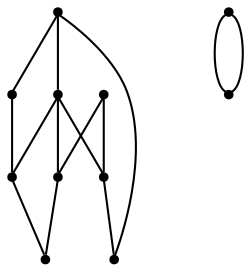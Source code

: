 graph {
  node [shape=point,comment="{\"directed\":false,\"doi\":\"10.1007/978-3-642-25878-7_39\",\"figure\":\"2 (1)\"}"]

  v0 [pos="823.5797885330217,1535.508018150674"]
  v1 [pos="823.5797885330217,1466.7346176186586"]
  v2 [pos="823.5797885330217,1397.9612170866433"]
  v3 [pos="754.7594264186843,1466.7346176186584"]
  v4 [pos="754.7594264186843,1397.9612170866433"]
  v5 [pos="685.9411959364272,1535.508018150674"]
  v6 [pos="685.9411959364271,1466.7346176186584"]
  v7 [pos="685.9411959364272,1397.9612170866433"]
  v8 [pos="754.7594264186843,1329.1876893778235"]
  v9 [pos="789.1692813679601,1604.2858698708442"]
  v10 [pos="720.3499532542587,1604.2858698708442"]

  v0 -- v1 [id="-1",pos="823.5797885330217,1535.508018150674 823.8217764972472,1514.5299499062132 825.9985864515344,1511.871191632784 827.4498142979953,1511.6294285275612 823.5797885330217,1466.7346176186586 823.5797885330217,1466.7346176186586 823.5797885330217,1466.7346176186586"]
  v10 -- v9 [id="-2",pos="720.3499532542587,1604.2858698708442 582.710135764603,1604.2857426940398 582.710135764603,1604.2857426940398 582.710135764603,1604.2857426940398 582.710135764603,1260.4100920112621 582.710135764603,1260.4100920112621 582.710135764603,1260.4100920112621 926.8108487048459,1260.4100920112621 926.8108487048459,1260.4100920112621 926.8108487048459,1260.4100920112621 926.8108487048459,1604.2857426940398 926.8108487048459,1604.2857426940398 926.8108487048459,1604.2857426940398 789.1692813679601,1604.2858698708442 789.1692813679601,1604.2858698708442 789.1692813679601,1604.2858698708442"]
  v6 -- v5 [id="-3",pos="685.9411959364271,1466.7346176186584 685.9371235646917,1514.5298227294088 685.9371235646917,1514.5298227294088 685.9371235646917,1514.5298227294088 683.518516538604,1511.871191632784 685.6952628620828,1514.5299499062132 685.9411959364272,1535.508018150674"]
  v1 -- v2 [id="-4",pos="823.5797885330217,1466.7346176186586 823.8217128664388,1445.7564221973935 825.9985228207261,1443.0976639239643 827.4497506671869,1442.8559008187415 823.5797885330217,1397.9612170866433 823.5797885330217,1397.9612170866433 823.5797885330217,1397.9612170866433"]
  v4 -- v6 [id="-5",pos="754.7594264186843,1397.9612170866433 700.7827002035351,1451.8990618513985 700.7827002035351,1451.8990618513985 700.7827002035351,1451.8990618513985 700.9536761856214,1448.3108954911895 700.6117242214489,1451.7281362262436 685.9411959364271,1466.7346176186584"]
  v8 -- v4 [id="-10",pos="754.7594264186843,1329.1876893778235 754.7604604193202,1376.9827673117693 754.7604604193202,1376.9827673117693 754.7604604193202,1376.9827673117693 752.3418533932327,1374.3241362151446 754.5185997167115,1376.9828944885737 754.7594264186843,1397.9612170866433"]
  v4 -- v1 [id="-12",pos="754.7594264186843,1397.9612170866433 808.7384751583388,1451.8990618513985 808.7384751583388,1451.8990618513985 808.7384751583388,1451.8990618513985 808.5632995429003,1448.311022667994 808.9052515070728,1451.728263403048 823.5797885330217,1466.7346176186586"]
  v3 -- v5 [id="-13",pos="754.7594264186843,1466.7346176186584 700.7868998368874,1520.6766592179602 700.7868998368874,1520.6766592179602 700.7868998368874,1520.6766592179602 704.3731958273459,1520.5016639350633 700.9537398164297,1520.8433880085688 685.9411959364272,1535.508018150674"]
  v7 -- v6 [id="-14",pos="685.9411959364272,1397.9612170866433 685.9369963030749,1445.756295020589 685.9369963030749,1445.756295020589 685.9369963030749,1445.756295020589 683.5183892769873,1443.0976639239643 685.6951356004661,1445.7564221973935 685.9411959364271,1466.7346176186584"]
  v8 -- v7 [id="-15",pos="754.7594264186843,1329.1876893778235 700.7867089444624,1383.125534142579 700.7867089444624,1383.125534142579 700.7867089444624,1383.125534142579 704.3730049349207,1382.954608517424 700.9535489240046,1383.2963325909293 685.9411959364272,1397.9612170866433"]
  v4 -- v3 [id="-24",pos="754.7594264186843,1397.9612170866433 754.7605240501287,1445.756295020589 754.7605240501287,1445.756295020589 754.7605240501287,1445.756295020589 752.3419170240411,1443.0976639239643 754.5186633475199,1445.7564221973935 754.7594264186843,1466.7346176186584"]
  v8 -- v2 [id="-25",pos="754.7594264186843,1329.1876893778235 808.7342118941782,1383.125534142579 808.7342118941782,1383.125534142579 808.7342118941782,1383.125534142579 808.5631722812836,1379.5374949591742 808.905124245456,1382.9547356942285 823.5797885330217,1397.9612170866433"]
  v0 -- v3 [id="-27",pos="823.5797885330217,1535.508018150674 808.9053151378812,1520.5058607696096 808.5633631737087,1517.0886200345553 809.4182430841398,1515.8925221888842 754.7594264186843,1466.7346176186584 754.7594264186843,1466.7346176186584 754.7594264186843,1466.7346176186584"]
  v10 -- v9 [id="-32",pos="720.3499532542587,1604.2858698708442 789.1692813679601,1604.2858698708442 789.1692813679601,1604.2858698708442 789.1692813679601,1604.2858698708442"]
}